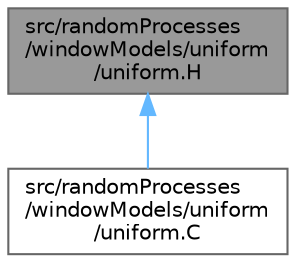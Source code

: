 digraph "src/randomProcesses/windowModels/uniform/uniform.H"
{
 // LATEX_PDF_SIZE
  bgcolor="transparent";
  edge [fontname=Helvetica,fontsize=10,labelfontname=Helvetica,labelfontsize=10];
  node [fontname=Helvetica,fontsize=10,shape=box,height=0.2,width=0.4];
  Node1 [id="Node000001",label="src/randomProcesses\l/windowModels/uniform\l/uniform.H",height=0.2,width=0.4,color="gray40", fillcolor="grey60", style="filled", fontcolor="black",tooltip=" "];
  Node1 -> Node2 [id="edge1_Node000001_Node000002",dir="back",color="steelblue1",style="solid",tooltip=" "];
  Node2 [id="Node000002",label="src/randomProcesses\l/windowModels/uniform\l/uniform.C",height=0.2,width=0.4,color="grey40", fillcolor="white", style="filled",URL="$src_2randomProcesses_2windowModels_2uniform_2uniform_8C.html",tooltip=" "];
}
